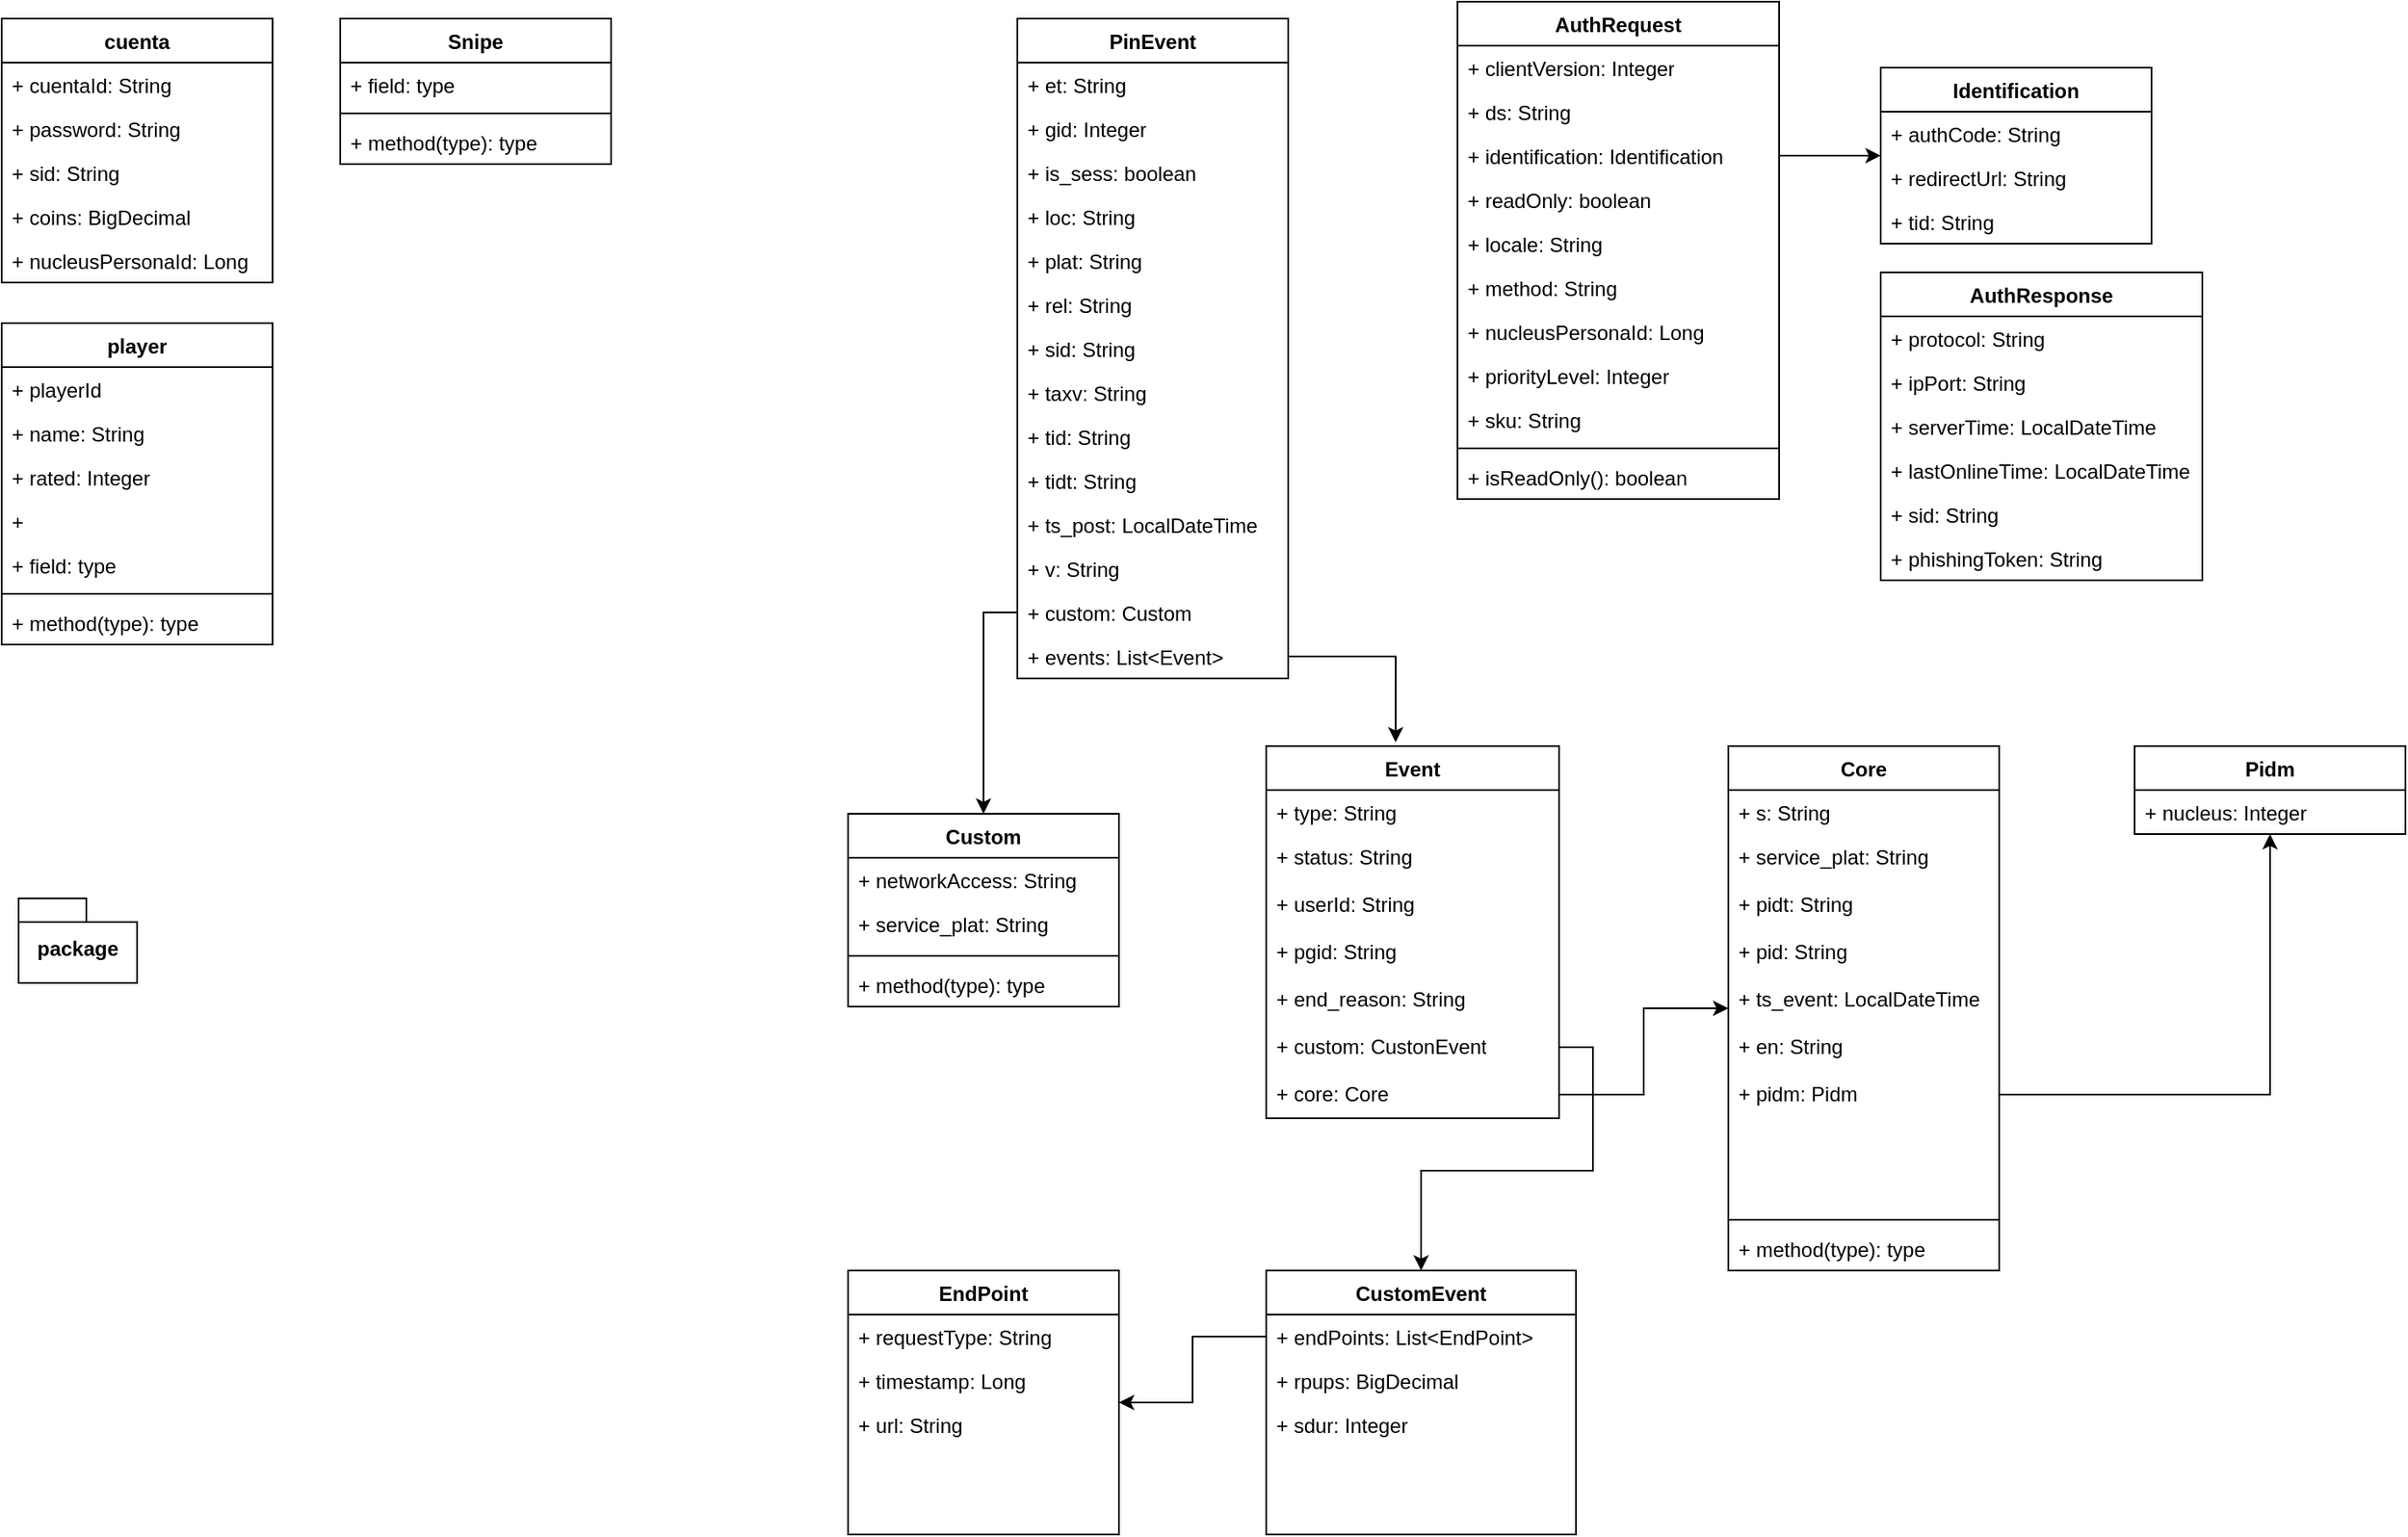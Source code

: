 <mxfile version="21.6.8" type="github" pages="2">
  <diagram id="C5RBs43oDa-KdzZeNtuy" name="Page-1">
    <mxGraphModel dx="2074" dy="1150" grid="1" gridSize="10" guides="1" tooltips="1" connect="1" arrows="1" fold="1" page="1" pageScale="1" pageWidth="827" pageHeight="1169" math="0" shadow="0">
      <root>
        <mxCell id="WIyWlLk6GJQsqaUBKTNV-0" />
        <mxCell id="WIyWlLk6GJQsqaUBKTNV-1" parent="WIyWlLk6GJQsqaUBKTNV-0" />
        <mxCell id="W-HpdkZVzeb55y65mrJl-0" value="cuenta" style="swimlane;fontStyle=1;align=center;verticalAlign=top;childLayout=stackLayout;horizontal=1;startSize=26;horizontalStack=0;resizeParent=1;resizeParentMax=0;resizeLast=0;collapsible=1;marginBottom=0;whiteSpace=wrap;html=1;" parent="WIyWlLk6GJQsqaUBKTNV-1" vertex="1">
          <mxGeometry x="80" y="40" width="160" height="156" as="geometry" />
        </mxCell>
        <mxCell id="W-HpdkZVzeb55y65mrJl-1" value="+ cuentaId: String" style="text;strokeColor=none;fillColor=none;align=left;verticalAlign=top;spacingLeft=4;spacingRight=4;overflow=hidden;rotatable=0;points=[[0,0.5],[1,0.5]];portConstraint=eastwest;whiteSpace=wrap;html=1;" parent="W-HpdkZVzeb55y65mrJl-0" vertex="1">
          <mxGeometry y="26" width="160" height="26" as="geometry" />
        </mxCell>
        <mxCell id="W-HpdkZVzeb55y65mrJl-9" value="+ password: String" style="text;strokeColor=none;fillColor=none;align=left;verticalAlign=top;spacingLeft=4;spacingRight=4;overflow=hidden;rotatable=0;points=[[0,0.5],[1,0.5]];portConstraint=eastwest;whiteSpace=wrap;html=1;" parent="W-HpdkZVzeb55y65mrJl-0" vertex="1">
          <mxGeometry y="52" width="160" height="26" as="geometry" />
        </mxCell>
        <mxCell id="W-HpdkZVzeb55y65mrJl-8" value="+ sid: String" style="text;strokeColor=none;fillColor=none;align=left;verticalAlign=top;spacingLeft=4;spacingRight=4;overflow=hidden;rotatable=0;points=[[0,0.5],[1,0.5]];portConstraint=eastwest;whiteSpace=wrap;html=1;" parent="W-HpdkZVzeb55y65mrJl-0" vertex="1">
          <mxGeometry y="78" width="160" height="26" as="geometry" />
        </mxCell>
        <mxCell id="W-HpdkZVzeb55y65mrJl-7" value="+ coins: BigDecimal" style="text;strokeColor=none;fillColor=none;align=left;verticalAlign=top;spacingLeft=4;spacingRight=4;overflow=hidden;rotatable=0;points=[[0,0.5],[1,0.5]];portConstraint=eastwest;whiteSpace=wrap;html=1;" parent="W-HpdkZVzeb55y65mrJl-0" vertex="1">
          <mxGeometry y="104" width="160" height="26" as="geometry" />
        </mxCell>
        <mxCell id="W-HpdkZVzeb55y65mrJl-42" value="+&amp;nbsp;nucleusPersonaId: Long" style="text;strokeColor=none;fillColor=none;align=left;verticalAlign=top;spacingLeft=4;spacingRight=4;overflow=hidden;rotatable=0;points=[[0,0.5],[1,0.5]];portConstraint=eastwest;whiteSpace=wrap;html=1;" parent="W-HpdkZVzeb55y65mrJl-0" vertex="1">
          <mxGeometry y="130" width="160" height="26" as="geometry" />
        </mxCell>
        <mxCell id="W-HpdkZVzeb55y65mrJl-10" value="Snipe" style="swimlane;fontStyle=1;align=center;verticalAlign=top;childLayout=stackLayout;horizontal=1;startSize=26;horizontalStack=0;resizeParent=1;resizeParentMax=0;resizeLast=0;collapsible=1;marginBottom=0;whiteSpace=wrap;html=1;" parent="WIyWlLk6GJQsqaUBKTNV-1" vertex="1">
          <mxGeometry x="280" y="40" width="160" height="86" as="geometry" />
        </mxCell>
        <mxCell id="W-HpdkZVzeb55y65mrJl-11" value="+ field: type" style="text;strokeColor=none;fillColor=none;align=left;verticalAlign=top;spacingLeft=4;spacingRight=4;overflow=hidden;rotatable=0;points=[[0,0.5],[1,0.5]];portConstraint=eastwest;whiteSpace=wrap;html=1;" parent="W-HpdkZVzeb55y65mrJl-10" vertex="1">
          <mxGeometry y="26" width="160" height="26" as="geometry" />
        </mxCell>
        <mxCell id="W-HpdkZVzeb55y65mrJl-12" value="" style="line;strokeWidth=1;fillColor=none;align=left;verticalAlign=middle;spacingTop=-1;spacingLeft=3;spacingRight=3;rotatable=0;labelPosition=right;points=[];portConstraint=eastwest;strokeColor=inherit;" parent="W-HpdkZVzeb55y65mrJl-10" vertex="1">
          <mxGeometry y="52" width="160" height="8" as="geometry" />
        </mxCell>
        <mxCell id="W-HpdkZVzeb55y65mrJl-13" value="+ method(type): type" style="text;strokeColor=none;fillColor=none;align=left;verticalAlign=top;spacingLeft=4;spacingRight=4;overflow=hidden;rotatable=0;points=[[0,0.5],[1,0.5]];portConstraint=eastwest;whiteSpace=wrap;html=1;" parent="W-HpdkZVzeb55y65mrJl-10" vertex="1">
          <mxGeometry y="60" width="160" height="26" as="geometry" />
        </mxCell>
        <mxCell id="W-HpdkZVzeb55y65mrJl-14" value="player" style="swimlane;fontStyle=1;align=center;verticalAlign=top;childLayout=stackLayout;horizontal=1;startSize=26;horizontalStack=0;resizeParent=1;resizeParentMax=0;resizeLast=0;collapsible=1;marginBottom=0;whiteSpace=wrap;html=1;" parent="WIyWlLk6GJQsqaUBKTNV-1" vertex="1">
          <mxGeometry x="80" y="220" width="160" height="190" as="geometry" />
        </mxCell>
        <mxCell id="W-HpdkZVzeb55y65mrJl-21" value="+ playerId&lt;span style=&quot;white-space: pre;&quot;&gt;&#x9;&lt;/span&gt;&lt;span style=&quot;white-space: pre;&quot;&gt;&#x9;&lt;/span&gt;&lt;span style=&quot;white-space: pre;&quot;&gt;&#x9;&lt;/span&gt;" style="text;strokeColor=none;fillColor=none;align=left;verticalAlign=top;spacingLeft=4;spacingRight=4;overflow=hidden;rotatable=0;points=[[0,0.5],[1,0.5]];portConstraint=eastwest;whiteSpace=wrap;html=1;" parent="W-HpdkZVzeb55y65mrJl-14" vertex="1">
          <mxGeometry y="26" width="160" height="26" as="geometry" />
        </mxCell>
        <mxCell id="W-HpdkZVzeb55y65mrJl-20" value="+ name: String" style="text;strokeColor=none;fillColor=none;align=left;verticalAlign=top;spacingLeft=4;spacingRight=4;overflow=hidden;rotatable=0;points=[[0,0.5],[1,0.5]];portConstraint=eastwest;whiteSpace=wrap;html=1;" parent="W-HpdkZVzeb55y65mrJl-14" vertex="1">
          <mxGeometry y="52" width="160" height="26" as="geometry" />
        </mxCell>
        <mxCell id="W-HpdkZVzeb55y65mrJl-19" value="+ rated: Integer" style="text;strokeColor=none;fillColor=none;align=left;verticalAlign=top;spacingLeft=4;spacingRight=4;overflow=hidden;rotatable=0;points=[[0,0.5],[1,0.5]];portConstraint=eastwest;whiteSpace=wrap;html=1;" parent="W-HpdkZVzeb55y65mrJl-14" vertex="1">
          <mxGeometry y="78" width="160" height="26" as="geometry" />
        </mxCell>
        <mxCell id="W-HpdkZVzeb55y65mrJl-18" value="+&amp;nbsp;" style="text;strokeColor=none;fillColor=none;align=left;verticalAlign=top;spacingLeft=4;spacingRight=4;overflow=hidden;rotatable=0;points=[[0,0.5],[1,0.5]];portConstraint=eastwest;whiteSpace=wrap;html=1;" parent="W-HpdkZVzeb55y65mrJl-14" vertex="1">
          <mxGeometry y="104" width="160" height="26" as="geometry" />
        </mxCell>
        <mxCell id="W-HpdkZVzeb55y65mrJl-15" value="+ field: type" style="text;strokeColor=none;fillColor=none;align=left;verticalAlign=top;spacingLeft=4;spacingRight=4;overflow=hidden;rotatable=0;points=[[0,0.5],[1,0.5]];portConstraint=eastwest;whiteSpace=wrap;html=1;" parent="W-HpdkZVzeb55y65mrJl-14" vertex="1">
          <mxGeometry y="130" width="160" height="26" as="geometry" />
        </mxCell>
        <mxCell id="W-HpdkZVzeb55y65mrJl-16" value="" style="line;strokeWidth=1;fillColor=none;align=left;verticalAlign=middle;spacingTop=-1;spacingLeft=3;spacingRight=3;rotatable=0;labelPosition=right;points=[];portConstraint=eastwest;strokeColor=inherit;" parent="W-HpdkZVzeb55y65mrJl-14" vertex="1">
          <mxGeometry y="156" width="160" height="8" as="geometry" />
        </mxCell>
        <mxCell id="W-HpdkZVzeb55y65mrJl-17" value="+ method(type): type" style="text;strokeColor=none;fillColor=none;align=left;verticalAlign=top;spacingLeft=4;spacingRight=4;overflow=hidden;rotatable=0;points=[[0,0.5],[1,0.5]];portConstraint=eastwest;whiteSpace=wrap;html=1;" parent="W-HpdkZVzeb55y65mrJl-14" vertex="1">
          <mxGeometry y="164" width="160" height="26" as="geometry" />
        </mxCell>
        <mxCell id="W-HpdkZVzeb55y65mrJl-22" value="AuthRequest" style="swimlane;fontStyle=1;align=center;verticalAlign=top;childLayout=stackLayout;horizontal=1;startSize=26;horizontalStack=0;resizeParent=1;resizeParentMax=0;resizeLast=0;collapsible=1;marginBottom=0;whiteSpace=wrap;html=1;" parent="WIyWlLk6GJQsqaUBKTNV-1" vertex="1">
          <mxGeometry x="940" y="30" width="190" height="294" as="geometry" />
        </mxCell>
        <mxCell id="W-HpdkZVzeb55y65mrJl-23" value="+ clientVersion: Integer" style="text;strokeColor=none;fillColor=none;align=left;verticalAlign=top;spacingLeft=4;spacingRight=4;overflow=hidden;rotatable=0;points=[[0,0.5],[1,0.5]];portConstraint=eastwest;whiteSpace=wrap;html=1;" parent="W-HpdkZVzeb55y65mrJl-22" vertex="1">
          <mxGeometry y="26" width="190" height="26" as="geometry" />
        </mxCell>
        <mxCell id="W-HpdkZVzeb55y65mrJl-24" value="+ ds: String" style="text;strokeColor=none;fillColor=none;align=left;verticalAlign=top;spacingLeft=4;spacingRight=4;overflow=hidden;rotatable=0;points=[[0,0.5],[1,0.5]];portConstraint=eastwest;whiteSpace=wrap;html=1;" parent="W-HpdkZVzeb55y65mrJl-22" vertex="1">
          <mxGeometry y="52" width="190" height="26" as="geometry" />
        </mxCell>
        <mxCell id="W-HpdkZVzeb55y65mrJl-25" value="+&amp;nbsp;identification: Identification" style="text;strokeColor=none;fillColor=none;align=left;verticalAlign=top;spacingLeft=4;spacingRight=4;overflow=hidden;rotatable=0;points=[[0,0.5],[1,0.5]];portConstraint=eastwest;whiteSpace=wrap;html=1;" parent="W-HpdkZVzeb55y65mrJl-22" vertex="1">
          <mxGeometry y="78" width="190" height="26" as="geometry" />
        </mxCell>
        <mxCell id="W-HpdkZVzeb55y65mrJl-26" value="+ readOnly: boolean" style="text;strokeColor=none;fillColor=none;align=left;verticalAlign=top;spacingLeft=4;spacingRight=4;overflow=hidden;rotatable=0;points=[[0,0.5],[1,0.5]];portConstraint=eastwest;whiteSpace=wrap;html=1;" parent="W-HpdkZVzeb55y65mrJl-22" vertex="1">
          <mxGeometry y="104" width="190" height="26" as="geometry" />
        </mxCell>
        <mxCell id="W-HpdkZVzeb55y65mrJl-38" value="+ locale: String" style="text;strokeColor=none;fillColor=none;align=left;verticalAlign=top;spacingLeft=4;spacingRight=4;overflow=hidden;rotatable=0;points=[[0,0.5],[1,0.5]];portConstraint=eastwest;whiteSpace=wrap;html=1;" parent="W-HpdkZVzeb55y65mrJl-22" vertex="1">
          <mxGeometry y="130" width="190" height="26" as="geometry" />
        </mxCell>
        <mxCell id="W-HpdkZVzeb55y65mrJl-39" value="+ method: String" style="text;strokeColor=none;fillColor=none;align=left;verticalAlign=top;spacingLeft=4;spacingRight=4;overflow=hidden;rotatable=0;points=[[0,0.5],[1,0.5]];portConstraint=eastwest;whiteSpace=wrap;html=1;" parent="W-HpdkZVzeb55y65mrJl-22" vertex="1">
          <mxGeometry y="156" width="190" height="26" as="geometry" />
        </mxCell>
        <mxCell id="W-HpdkZVzeb55y65mrJl-40" value="+&amp;nbsp;nucleusPersonaId: Long&lt;br&gt;&amp;nbsp;" style="text;strokeColor=none;fillColor=none;align=left;verticalAlign=top;spacingLeft=4;spacingRight=4;overflow=hidden;rotatable=0;points=[[0,0.5],[1,0.5]];portConstraint=eastwest;whiteSpace=wrap;html=1;" parent="W-HpdkZVzeb55y65mrJl-22" vertex="1">
          <mxGeometry y="182" width="190" height="26" as="geometry" />
        </mxCell>
        <mxCell id="W-HpdkZVzeb55y65mrJl-43" value="+ priorityLevel: Integer" style="text;strokeColor=none;fillColor=none;align=left;verticalAlign=top;spacingLeft=4;spacingRight=4;overflow=hidden;rotatable=0;points=[[0,0.5],[1,0.5]];portConstraint=eastwest;whiteSpace=wrap;html=1;" parent="W-HpdkZVzeb55y65mrJl-22" vertex="1">
          <mxGeometry y="208" width="190" height="26" as="geometry" />
        </mxCell>
        <mxCell id="W-HpdkZVzeb55y65mrJl-41" value="+ sku: String" style="text;strokeColor=none;fillColor=none;align=left;verticalAlign=top;spacingLeft=4;spacingRight=4;overflow=hidden;rotatable=0;points=[[0,0.5],[1,0.5]];portConstraint=eastwest;whiteSpace=wrap;html=1;" parent="W-HpdkZVzeb55y65mrJl-22" vertex="1">
          <mxGeometry y="234" width="190" height="26" as="geometry" />
        </mxCell>
        <mxCell id="W-HpdkZVzeb55y65mrJl-28" value="" style="line;strokeWidth=1;fillColor=none;align=left;verticalAlign=middle;spacingTop=-1;spacingLeft=3;spacingRight=3;rotatable=0;labelPosition=right;points=[];portConstraint=eastwest;strokeColor=inherit;" parent="W-HpdkZVzeb55y65mrJl-22" vertex="1">
          <mxGeometry y="260" width="190" height="8" as="geometry" />
        </mxCell>
        <mxCell id="W-HpdkZVzeb55y65mrJl-29" value="+ isReadOnly(): boolean" style="text;strokeColor=none;fillColor=none;align=left;verticalAlign=top;spacingLeft=4;spacingRight=4;overflow=hidden;rotatable=0;points=[[0,0.5],[1,0.5]];portConstraint=eastwest;whiteSpace=wrap;html=1;" parent="W-HpdkZVzeb55y65mrJl-22" vertex="1">
          <mxGeometry y="268" width="190" height="26" as="geometry" />
        </mxCell>
        <mxCell id="W-HpdkZVzeb55y65mrJl-30" value="Identification" style="swimlane;fontStyle=1;align=center;verticalAlign=top;childLayout=stackLayout;horizontal=1;startSize=26;horizontalStack=0;resizeParent=1;resizeParentMax=0;resizeLast=0;collapsible=1;marginBottom=0;whiteSpace=wrap;html=1;" parent="WIyWlLk6GJQsqaUBKTNV-1" vertex="1">
          <mxGeometry x="1190" y="69" width="160" height="104" as="geometry" />
        </mxCell>
        <mxCell id="W-HpdkZVzeb55y65mrJl-31" value="+ authCode: String" style="text;strokeColor=none;fillColor=none;align=left;verticalAlign=top;spacingLeft=4;spacingRight=4;overflow=hidden;rotatable=0;points=[[0,0.5],[1,0.5]];portConstraint=eastwest;whiteSpace=wrap;html=1;" parent="W-HpdkZVzeb55y65mrJl-30" vertex="1">
          <mxGeometry y="26" width="160" height="26" as="geometry" />
        </mxCell>
        <mxCell id="W-HpdkZVzeb55y65mrJl-32" value="+&amp;nbsp;redirectUrl: String" style="text;strokeColor=none;fillColor=none;align=left;verticalAlign=top;spacingLeft=4;spacingRight=4;overflow=hidden;rotatable=0;points=[[0,0.5],[1,0.5]];portConstraint=eastwest;whiteSpace=wrap;html=1;" parent="W-HpdkZVzeb55y65mrJl-30" vertex="1">
          <mxGeometry y="52" width="160" height="26" as="geometry" />
        </mxCell>
        <mxCell id="W-HpdkZVzeb55y65mrJl-33" value="+&amp;nbsp;tid: String" style="text;strokeColor=none;fillColor=none;align=left;verticalAlign=top;spacingLeft=4;spacingRight=4;overflow=hidden;rotatable=0;points=[[0,0.5],[1,0.5]];portConstraint=eastwest;whiteSpace=wrap;html=1;" parent="W-HpdkZVzeb55y65mrJl-30" vertex="1">
          <mxGeometry y="78" width="160" height="26" as="geometry" />
        </mxCell>
        <mxCell id="W-HpdkZVzeb55y65mrJl-44" style="edgeStyle=orthogonalEdgeStyle;rounded=0;orthogonalLoop=1;jettySize=auto;html=1;" parent="WIyWlLk6GJQsqaUBKTNV-1" source="W-HpdkZVzeb55y65mrJl-25" target="W-HpdkZVzeb55y65mrJl-30" edge="1">
          <mxGeometry relative="1" as="geometry" />
        </mxCell>
        <mxCell id="W-HpdkZVzeb55y65mrJl-46" value="package" style="shape=folder;fontStyle=1;spacingTop=10;tabWidth=40;tabHeight=14;tabPosition=left;html=1;whiteSpace=wrap;" parent="WIyWlLk6GJQsqaUBKTNV-1" vertex="1">
          <mxGeometry x="90" y="560" width="70" height="50" as="geometry" />
        </mxCell>
        <mxCell id="W-HpdkZVzeb55y65mrJl-47" value="AuthResponse" style="swimlane;fontStyle=1;align=center;verticalAlign=top;childLayout=stackLayout;horizontal=1;startSize=26;horizontalStack=0;resizeParent=1;resizeParentMax=0;resizeLast=0;collapsible=1;marginBottom=0;whiteSpace=wrap;html=1;" parent="WIyWlLk6GJQsqaUBKTNV-1" vertex="1">
          <mxGeometry x="1190" y="190" width="190" height="182" as="geometry" />
        </mxCell>
        <mxCell id="W-HpdkZVzeb55y65mrJl-51" value="+ protocol: String" style="text;strokeColor=none;fillColor=none;align=left;verticalAlign=top;spacingLeft=4;spacingRight=4;overflow=hidden;rotatable=0;points=[[0,0.5],[1,0.5]];portConstraint=eastwest;whiteSpace=wrap;html=1;" parent="W-HpdkZVzeb55y65mrJl-47" vertex="1">
          <mxGeometry y="26" width="190" height="26" as="geometry" />
        </mxCell>
        <mxCell id="W-HpdkZVzeb55y65mrJl-52" value="+ ipPort: String" style="text;strokeColor=none;fillColor=none;align=left;verticalAlign=top;spacingLeft=4;spacingRight=4;overflow=hidden;rotatable=0;points=[[0,0.5],[1,0.5]];portConstraint=eastwest;whiteSpace=wrap;html=1;" parent="W-HpdkZVzeb55y65mrJl-47" vertex="1">
          <mxGeometry y="52" width="190" height="26" as="geometry" />
        </mxCell>
        <mxCell id="W-HpdkZVzeb55y65mrJl-53" value="+ serverTime: LocalDateTime" style="text;strokeColor=none;fillColor=none;align=left;verticalAlign=top;spacingLeft=4;spacingRight=4;overflow=hidden;rotatable=0;points=[[0,0.5],[1,0.5]];portConstraint=eastwest;whiteSpace=wrap;html=1;" parent="W-HpdkZVzeb55y65mrJl-47" vertex="1">
          <mxGeometry y="78" width="190" height="26" as="geometry" />
        </mxCell>
        <mxCell id="W-HpdkZVzeb55y65mrJl-54" value="+ lastOnlineTime: LocalDateTime" style="text;strokeColor=none;fillColor=none;align=left;verticalAlign=top;spacingLeft=4;spacingRight=4;overflow=hidden;rotatable=0;points=[[0,0.5],[1,0.5]];portConstraint=eastwest;whiteSpace=wrap;html=1;" parent="W-HpdkZVzeb55y65mrJl-47" vertex="1">
          <mxGeometry y="104" width="190" height="26" as="geometry" />
        </mxCell>
        <mxCell id="W-HpdkZVzeb55y65mrJl-55" value="+ sid: String" style="text;strokeColor=none;fillColor=none;align=left;verticalAlign=top;spacingLeft=4;spacingRight=4;overflow=hidden;rotatable=0;points=[[0,0.5],[1,0.5]];portConstraint=eastwest;whiteSpace=wrap;html=1;" parent="W-HpdkZVzeb55y65mrJl-47" vertex="1">
          <mxGeometry y="130" width="190" height="26" as="geometry" />
        </mxCell>
        <mxCell id="W-HpdkZVzeb55y65mrJl-48" value="+ phishingToken: String" style="text;strokeColor=none;fillColor=none;align=left;verticalAlign=top;spacingLeft=4;spacingRight=4;overflow=hidden;rotatable=0;points=[[0,0.5],[1,0.5]];portConstraint=eastwest;whiteSpace=wrap;html=1;" parent="W-HpdkZVzeb55y65mrJl-47" vertex="1">
          <mxGeometry y="156" width="190" height="26" as="geometry" />
        </mxCell>
        <mxCell id="W-HpdkZVzeb55y65mrJl-56" value="PinEvent" style="swimlane;fontStyle=1;align=center;verticalAlign=top;childLayout=stackLayout;horizontal=1;startSize=26;horizontalStack=0;resizeParent=1;resizeParentMax=0;resizeLast=0;collapsible=1;marginBottom=0;whiteSpace=wrap;html=1;" parent="WIyWlLk6GJQsqaUBKTNV-1" vertex="1">
          <mxGeometry x="680" y="40" width="160" height="390" as="geometry" />
        </mxCell>
        <mxCell id="W-HpdkZVzeb55y65mrJl-60" value="+ et: String" style="text;strokeColor=none;fillColor=none;align=left;verticalAlign=top;spacingLeft=4;spacingRight=4;overflow=hidden;rotatable=0;points=[[0,0.5],[1,0.5]];portConstraint=eastwest;whiteSpace=wrap;html=1;" parent="W-HpdkZVzeb55y65mrJl-56" vertex="1">
          <mxGeometry y="26" width="160" height="26" as="geometry" />
        </mxCell>
        <mxCell id="W-HpdkZVzeb55y65mrJl-61" value="+ gid: Integer" style="text;strokeColor=none;fillColor=none;align=left;verticalAlign=top;spacingLeft=4;spacingRight=4;overflow=hidden;rotatable=0;points=[[0,0.5],[1,0.5]];portConstraint=eastwest;whiteSpace=wrap;html=1;" parent="W-HpdkZVzeb55y65mrJl-56" vertex="1">
          <mxGeometry y="52" width="160" height="26" as="geometry" />
        </mxCell>
        <mxCell id="W-HpdkZVzeb55y65mrJl-62" value="+ is_sess: boolean" style="text;strokeColor=none;fillColor=none;align=left;verticalAlign=top;spacingLeft=4;spacingRight=4;overflow=hidden;rotatable=0;points=[[0,0.5],[1,0.5]];portConstraint=eastwest;whiteSpace=wrap;html=1;" parent="W-HpdkZVzeb55y65mrJl-56" vertex="1">
          <mxGeometry y="78" width="160" height="26" as="geometry" />
        </mxCell>
        <mxCell id="W-HpdkZVzeb55y65mrJl-63" value="+ loc: String" style="text;strokeColor=none;fillColor=none;align=left;verticalAlign=top;spacingLeft=4;spacingRight=4;overflow=hidden;rotatable=0;points=[[0,0.5],[1,0.5]];portConstraint=eastwest;whiteSpace=wrap;html=1;" parent="W-HpdkZVzeb55y65mrJl-56" vertex="1">
          <mxGeometry y="104" width="160" height="26" as="geometry" />
        </mxCell>
        <mxCell id="W-HpdkZVzeb55y65mrJl-64" value="+ plat: String" style="text;strokeColor=none;fillColor=none;align=left;verticalAlign=top;spacingLeft=4;spacingRight=4;overflow=hidden;rotatable=0;points=[[0,0.5],[1,0.5]];portConstraint=eastwest;whiteSpace=wrap;html=1;" parent="W-HpdkZVzeb55y65mrJl-56" vertex="1">
          <mxGeometry y="130" width="160" height="26" as="geometry" />
        </mxCell>
        <mxCell id="W-HpdkZVzeb55y65mrJl-65" value="+ rel: String" style="text;strokeColor=none;fillColor=none;align=left;verticalAlign=top;spacingLeft=4;spacingRight=4;overflow=hidden;rotatable=0;points=[[0,0.5],[1,0.5]];portConstraint=eastwest;whiteSpace=wrap;html=1;" parent="W-HpdkZVzeb55y65mrJl-56" vertex="1">
          <mxGeometry y="156" width="160" height="26" as="geometry" />
        </mxCell>
        <mxCell id="W-HpdkZVzeb55y65mrJl-66" value="+ sid: String" style="text;strokeColor=none;fillColor=none;align=left;verticalAlign=top;spacingLeft=4;spacingRight=4;overflow=hidden;rotatable=0;points=[[0,0.5],[1,0.5]];portConstraint=eastwest;whiteSpace=wrap;html=1;" parent="W-HpdkZVzeb55y65mrJl-56" vertex="1">
          <mxGeometry y="182" width="160" height="26" as="geometry" />
        </mxCell>
        <mxCell id="W-HpdkZVzeb55y65mrJl-57" value="+ taxv: String" style="text;strokeColor=none;fillColor=none;align=left;verticalAlign=top;spacingLeft=4;spacingRight=4;overflow=hidden;rotatable=0;points=[[0,0.5],[1,0.5]];portConstraint=eastwest;whiteSpace=wrap;html=1;" parent="W-HpdkZVzeb55y65mrJl-56" vertex="1">
          <mxGeometry y="208" width="160" height="26" as="geometry" />
        </mxCell>
        <mxCell id="W-HpdkZVzeb55y65mrJl-78" value="+ tid: String" style="text;strokeColor=none;fillColor=none;align=left;verticalAlign=top;spacingLeft=4;spacingRight=4;overflow=hidden;rotatable=0;points=[[0,0.5],[1,0.5]];portConstraint=eastwest;whiteSpace=wrap;html=1;" parent="W-HpdkZVzeb55y65mrJl-56" vertex="1">
          <mxGeometry y="234" width="160" height="26" as="geometry" />
        </mxCell>
        <mxCell id="W-HpdkZVzeb55y65mrJl-77" value="+ tidt: String" style="text;strokeColor=none;fillColor=none;align=left;verticalAlign=top;spacingLeft=4;spacingRight=4;overflow=hidden;rotatable=0;points=[[0,0.5],[1,0.5]];portConstraint=eastwest;whiteSpace=wrap;html=1;" parent="W-HpdkZVzeb55y65mrJl-56" vertex="1">
          <mxGeometry y="260" width="160" height="26" as="geometry" />
        </mxCell>
        <mxCell id="W-HpdkZVzeb55y65mrJl-81" value="+ ts_post: LocalDateTime" style="text;strokeColor=none;fillColor=none;align=left;verticalAlign=top;spacingLeft=4;spacingRight=4;overflow=hidden;rotatable=0;points=[[0,0.5],[1,0.5]];portConstraint=eastwest;whiteSpace=wrap;html=1;" parent="W-HpdkZVzeb55y65mrJl-56" vertex="1">
          <mxGeometry y="286" width="160" height="26" as="geometry" />
        </mxCell>
        <mxCell id="W-HpdkZVzeb55y65mrJl-80" value="+ v: String" style="text;strokeColor=none;fillColor=none;align=left;verticalAlign=top;spacingLeft=4;spacingRight=4;overflow=hidden;rotatable=0;points=[[0,0.5],[1,0.5]];portConstraint=eastwest;whiteSpace=wrap;html=1;" parent="W-HpdkZVzeb55y65mrJl-56" vertex="1">
          <mxGeometry y="312" width="160" height="26" as="geometry" />
        </mxCell>
        <mxCell id="W-HpdkZVzeb55y65mrJl-79" value="+ custom: Custom" style="text;strokeColor=none;fillColor=none;align=left;verticalAlign=top;spacingLeft=4;spacingRight=4;overflow=hidden;rotatable=0;points=[[0,0.5],[1,0.5]];portConstraint=eastwest;whiteSpace=wrap;html=1;" parent="W-HpdkZVzeb55y65mrJl-56" vertex="1">
          <mxGeometry y="338" width="160" height="26" as="geometry" />
        </mxCell>
        <mxCell id="W-HpdkZVzeb55y65mrJl-76" value="+ events: List&amp;lt;Event&amp;gt;" style="text;strokeColor=none;fillColor=none;align=left;verticalAlign=top;spacingLeft=4;spacingRight=4;overflow=hidden;rotatable=0;points=[[0,0.5],[1,0.5]];portConstraint=eastwest;whiteSpace=wrap;html=1;" parent="W-HpdkZVzeb55y65mrJl-56" vertex="1">
          <mxGeometry y="364" width="160" height="26" as="geometry" />
        </mxCell>
        <mxCell id="W-HpdkZVzeb55y65mrJl-67" value="Custom" style="swimlane;fontStyle=1;align=center;verticalAlign=top;childLayout=stackLayout;horizontal=1;startSize=26;horizontalStack=0;resizeParent=1;resizeParentMax=0;resizeLast=0;collapsible=1;marginBottom=0;whiteSpace=wrap;html=1;" parent="WIyWlLk6GJQsqaUBKTNV-1" vertex="1">
          <mxGeometry x="580" y="510" width="160" height="114" as="geometry" />
        </mxCell>
        <mxCell id="W-HpdkZVzeb55y65mrJl-71" value="+ networkAccess: String" style="text;strokeColor=none;fillColor=none;align=left;verticalAlign=top;spacingLeft=4;spacingRight=4;overflow=hidden;rotatable=0;points=[[0,0.5],[1,0.5]];portConstraint=eastwest;whiteSpace=wrap;html=1;" parent="W-HpdkZVzeb55y65mrJl-67" vertex="1">
          <mxGeometry y="26" width="160" height="26" as="geometry" />
        </mxCell>
        <mxCell id="W-HpdkZVzeb55y65mrJl-68" value="+ service_plat: String" style="text;strokeColor=none;fillColor=none;align=left;verticalAlign=top;spacingLeft=4;spacingRight=4;overflow=hidden;rotatable=0;points=[[0,0.5],[1,0.5]];portConstraint=eastwest;whiteSpace=wrap;html=1;" parent="W-HpdkZVzeb55y65mrJl-67" vertex="1">
          <mxGeometry y="52" width="160" height="28" as="geometry" />
        </mxCell>
        <mxCell id="W-HpdkZVzeb55y65mrJl-69" value="" style="line;strokeWidth=1;fillColor=none;align=left;verticalAlign=middle;spacingTop=-1;spacingLeft=3;spacingRight=3;rotatable=0;labelPosition=right;points=[];portConstraint=eastwest;strokeColor=inherit;" parent="W-HpdkZVzeb55y65mrJl-67" vertex="1">
          <mxGeometry y="80" width="160" height="8" as="geometry" />
        </mxCell>
        <mxCell id="W-HpdkZVzeb55y65mrJl-70" value="+ method(type): type" style="text;strokeColor=none;fillColor=none;align=left;verticalAlign=top;spacingLeft=4;spacingRight=4;overflow=hidden;rotatable=0;points=[[0,0.5],[1,0.5]];portConstraint=eastwest;whiteSpace=wrap;html=1;" parent="W-HpdkZVzeb55y65mrJl-67" vertex="1">
          <mxGeometry y="88" width="160" height="26" as="geometry" />
        </mxCell>
        <mxCell id="W-HpdkZVzeb55y65mrJl-82" style="edgeStyle=orthogonalEdgeStyle;rounded=0;orthogonalLoop=1;jettySize=auto;html=1;" parent="WIyWlLk6GJQsqaUBKTNV-1" source="W-HpdkZVzeb55y65mrJl-79" target="W-HpdkZVzeb55y65mrJl-67" edge="1">
          <mxGeometry relative="1" as="geometry" />
        </mxCell>
        <mxCell id="W-HpdkZVzeb55y65mrJl-83" value="Event" style="swimlane;fontStyle=1;align=center;verticalAlign=top;childLayout=stackLayout;horizontal=1;startSize=26;horizontalStack=0;resizeParent=1;resizeParentMax=0;resizeLast=0;collapsible=1;marginBottom=0;whiteSpace=wrap;html=1;" parent="WIyWlLk6GJQsqaUBKTNV-1" vertex="1">
          <mxGeometry x="827" y="470" width="173" height="220" as="geometry" />
        </mxCell>
        <mxCell id="W-HpdkZVzeb55y65mrJl-84" value="+ type: String" style="text;strokeColor=none;fillColor=none;align=left;verticalAlign=top;spacingLeft=4;spacingRight=4;overflow=hidden;rotatable=0;points=[[0,0.5],[1,0.5]];portConstraint=eastwest;whiteSpace=wrap;html=1;" parent="W-HpdkZVzeb55y65mrJl-83" vertex="1">
          <mxGeometry y="26" width="173" height="26" as="geometry" />
        </mxCell>
        <mxCell id="W-HpdkZVzeb55y65mrJl-85" value="+ status: String" style="text;strokeColor=none;fillColor=none;align=left;verticalAlign=top;spacingLeft=4;spacingRight=4;overflow=hidden;rotatable=0;points=[[0,0.5],[1,0.5]];portConstraint=eastwest;whiteSpace=wrap;html=1;" parent="W-HpdkZVzeb55y65mrJl-83" vertex="1">
          <mxGeometry y="52" width="173" height="28" as="geometry" />
        </mxCell>
        <mxCell id="W-HpdkZVzeb55y65mrJl-108" value="+ userId: String" style="text;strokeColor=none;fillColor=none;align=left;verticalAlign=top;spacingLeft=4;spacingRight=4;overflow=hidden;rotatable=0;points=[[0,0.5],[1,0.5]];portConstraint=eastwest;whiteSpace=wrap;html=1;" parent="W-HpdkZVzeb55y65mrJl-83" vertex="1">
          <mxGeometry y="80" width="173" height="28" as="geometry" />
        </mxCell>
        <mxCell id="W-HpdkZVzeb55y65mrJl-114" value="+ pgid: String" style="text;strokeColor=none;fillColor=none;align=left;verticalAlign=top;spacingLeft=4;spacingRight=4;overflow=hidden;rotatable=0;points=[[0,0.5],[1,0.5]];portConstraint=eastwest;whiteSpace=wrap;html=1;" parent="W-HpdkZVzeb55y65mrJl-83" vertex="1">
          <mxGeometry y="108" width="173" height="28" as="geometry" />
        </mxCell>
        <mxCell id="W-HpdkZVzeb55y65mrJl-115" value="+ end_reason: String" style="text;strokeColor=none;fillColor=none;align=left;verticalAlign=top;spacingLeft=4;spacingRight=4;overflow=hidden;rotatable=0;points=[[0,0.5],[1,0.5]];portConstraint=eastwest;whiteSpace=wrap;html=1;" parent="W-HpdkZVzeb55y65mrJl-83" vertex="1">
          <mxGeometry y="136" width="173" height="28" as="geometry" />
        </mxCell>
        <mxCell id="W-HpdkZVzeb55y65mrJl-121" value="+ custom: CustonEvent" style="text;strokeColor=none;fillColor=none;align=left;verticalAlign=top;spacingLeft=4;spacingRight=4;overflow=hidden;rotatable=0;points=[[0,0.5],[1,0.5]];portConstraint=eastwest;whiteSpace=wrap;html=1;" parent="W-HpdkZVzeb55y65mrJl-83" vertex="1">
          <mxGeometry y="164" width="173" height="28" as="geometry" />
        </mxCell>
        <mxCell id="W-HpdkZVzeb55y65mrJl-107" value="+ core: Core" style="text;strokeColor=none;fillColor=none;align=left;verticalAlign=top;spacingLeft=4;spacingRight=4;overflow=hidden;rotatable=0;points=[[0,0.5],[1,0.5]];portConstraint=eastwest;whiteSpace=wrap;html=1;" parent="W-HpdkZVzeb55y65mrJl-83" vertex="1">
          <mxGeometry y="192" width="173" height="28" as="geometry" />
        </mxCell>
        <mxCell id="W-HpdkZVzeb55y65mrJl-88" value="Core" style="swimlane;fontStyle=1;align=center;verticalAlign=top;childLayout=stackLayout;horizontal=1;startSize=26;horizontalStack=0;resizeParent=1;resizeParentMax=0;resizeLast=0;collapsible=1;marginBottom=0;whiteSpace=wrap;html=1;" parent="WIyWlLk6GJQsqaUBKTNV-1" vertex="1">
          <mxGeometry x="1100" y="470" width="160" height="310" as="geometry" />
        </mxCell>
        <mxCell id="W-HpdkZVzeb55y65mrJl-89" value="+ s: String" style="text;strokeColor=none;fillColor=none;align=left;verticalAlign=top;spacingLeft=4;spacingRight=4;overflow=hidden;rotatable=0;points=[[0,0.5],[1,0.5]];portConstraint=eastwest;whiteSpace=wrap;html=1;" parent="W-HpdkZVzeb55y65mrJl-88" vertex="1">
          <mxGeometry y="26" width="160" height="26" as="geometry" />
        </mxCell>
        <mxCell id="W-HpdkZVzeb55y65mrJl-90" value="+ service_plat: String" style="text;strokeColor=none;fillColor=none;align=left;verticalAlign=top;spacingLeft=4;spacingRight=4;overflow=hidden;rotatable=0;points=[[0,0.5],[1,0.5]];portConstraint=eastwest;whiteSpace=wrap;html=1;" parent="W-HpdkZVzeb55y65mrJl-88" vertex="1">
          <mxGeometry y="52" width="160" height="28" as="geometry" />
        </mxCell>
        <mxCell id="W-HpdkZVzeb55y65mrJl-104" value="+ pidt: String" style="text;strokeColor=none;fillColor=none;align=left;verticalAlign=top;spacingLeft=4;spacingRight=4;overflow=hidden;rotatable=0;points=[[0,0.5],[1,0.5]];portConstraint=eastwest;whiteSpace=wrap;html=1;" parent="W-HpdkZVzeb55y65mrJl-88" vertex="1">
          <mxGeometry y="80" width="160" height="28" as="geometry" />
        </mxCell>
        <mxCell id="W-HpdkZVzeb55y65mrJl-103" value="+ pid: String" style="text;strokeColor=none;fillColor=none;align=left;verticalAlign=top;spacingLeft=4;spacingRight=4;overflow=hidden;rotatable=0;points=[[0,0.5],[1,0.5]];portConstraint=eastwest;whiteSpace=wrap;html=1;" parent="W-HpdkZVzeb55y65mrJl-88" vertex="1">
          <mxGeometry y="108" width="160" height="28" as="geometry" />
        </mxCell>
        <mxCell id="W-HpdkZVzeb55y65mrJl-102" value="+ ts_event: LocalDateTime" style="text;strokeColor=none;fillColor=none;align=left;verticalAlign=top;spacingLeft=4;spacingRight=4;overflow=hidden;rotatable=0;points=[[0,0.5],[1,0.5]];portConstraint=eastwest;whiteSpace=wrap;html=1;" parent="W-HpdkZVzeb55y65mrJl-88" vertex="1">
          <mxGeometry y="136" width="160" height="28" as="geometry" />
        </mxCell>
        <mxCell id="W-HpdkZVzeb55y65mrJl-101" value="+ en: String" style="text;strokeColor=none;fillColor=none;align=left;verticalAlign=top;spacingLeft=4;spacingRight=4;overflow=hidden;rotatable=0;points=[[0,0.5],[1,0.5]];portConstraint=eastwest;whiteSpace=wrap;html=1;" parent="W-HpdkZVzeb55y65mrJl-88" vertex="1">
          <mxGeometry y="164" width="160" height="28" as="geometry" />
        </mxCell>
        <mxCell id="W-HpdkZVzeb55y65mrJl-100" value="+ pidm: Pidm" style="text;strokeColor=none;fillColor=none;align=left;verticalAlign=top;spacingLeft=4;spacingRight=4;overflow=hidden;rotatable=0;points=[[0,0.5],[1,0.5]];portConstraint=eastwest;whiteSpace=wrap;html=1;" parent="W-HpdkZVzeb55y65mrJl-88" vertex="1">
          <mxGeometry y="192" width="160" height="28" as="geometry" />
        </mxCell>
        <mxCell id="W-HpdkZVzeb55y65mrJl-99" style="text;strokeColor=none;fillColor=none;align=left;verticalAlign=top;spacingLeft=4;spacingRight=4;overflow=hidden;rotatable=0;points=[[0,0.5],[1,0.5]];portConstraint=eastwest;whiteSpace=wrap;html=1;" parent="W-HpdkZVzeb55y65mrJl-88" vertex="1">
          <mxGeometry y="220" width="160" height="28" as="geometry" />
        </mxCell>
        <mxCell id="W-HpdkZVzeb55y65mrJl-98" style="text;strokeColor=none;fillColor=none;align=left;verticalAlign=top;spacingLeft=4;spacingRight=4;overflow=hidden;rotatable=0;points=[[0,0.5],[1,0.5]];portConstraint=eastwest;whiteSpace=wrap;html=1;" parent="W-HpdkZVzeb55y65mrJl-88" vertex="1">
          <mxGeometry y="248" width="160" height="28" as="geometry" />
        </mxCell>
        <mxCell id="W-HpdkZVzeb55y65mrJl-91" value="" style="line;strokeWidth=1;fillColor=none;align=left;verticalAlign=middle;spacingTop=-1;spacingLeft=3;spacingRight=3;rotatable=0;labelPosition=right;points=[];portConstraint=eastwest;strokeColor=inherit;" parent="W-HpdkZVzeb55y65mrJl-88" vertex="1">
          <mxGeometry y="276" width="160" height="8" as="geometry" />
        </mxCell>
        <mxCell id="W-HpdkZVzeb55y65mrJl-92" value="+ method(type): type" style="text;strokeColor=none;fillColor=none;align=left;verticalAlign=top;spacingLeft=4;spacingRight=4;overflow=hidden;rotatable=0;points=[[0,0.5],[1,0.5]];portConstraint=eastwest;whiteSpace=wrap;html=1;" parent="W-HpdkZVzeb55y65mrJl-88" vertex="1">
          <mxGeometry y="284" width="160" height="26" as="geometry" />
        </mxCell>
        <mxCell id="W-HpdkZVzeb55y65mrJl-93" value="Pidm" style="swimlane;fontStyle=1;align=center;verticalAlign=top;childLayout=stackLayout;horizontal=1;startSize=26;horizontalStack=0;resizeParent=1;resizeParentMax=0;resizeLast=0;collapsible=1;marginBottom=0;whiteSpace=wrap;html=1;" parent="WIyWlLk6GJQsqaUBKTNV-1" vertex="1">
          <mxGeometry x="1340" y="470" width="160" height="52" as="geometry" />
        </mxCell>
        <mxCell id="W-HpdkZVzeb55y65mrJl-94" value="+ nucleus: Integer" style="text;strokeColor=none;fillColor=none;align=left;verticalAlign=top;spacingLeft=4;spacingRight=4;overflow=hidden;rotatable=0;points=[[0,0.5],[1,0.5]];portConstraint=eastwest;whiteSpace=wrap;html=1;" parent="W-HpdkZVzeb55y65mrJl-93" vertex="1">
          <mxGeometry y="26" width="160" height="26" as="geometry" />
        </mxCell>
        <mxCell id="W-HpdkZVzeb55y65mrJl-106" style="edgeStyle=orthogonalEdgeStyle;rounded=0;orthogonalLoop=1;jettySize=auto;html=1;" parent="WIyWlLk6GJQsqaUBKTNV-1" source="W-HpdkZVzeb55y65mrJl-100" target="W-HpdkZVzeb55y65mrJl-93" edge="1">
          <mxGeometry relative="1" as="geometry" />
        </mxCell>
        <mxCell id="W-HpdkZVzeb55y65mrJl-111" style="edgeStyle=orthogonalEdgeStyle;rounded=0;orthogonalLoop=1;jettySize=auto;html=1;" parent="WIyWlLk6GJQsqaUBKTNV-1" source="W-HpdkZVzeb55y65mrJl-107" target="W-HpdkZVzeb55y65mrJl-88" edge="1">
          <mxGeometry relative="1" as="geometry" />
        </mxCell>
        <mxCell id="W-HpdkZVzeb55y65mrJl-112" style="edgeStyle=orthogonalEdgeStyle;rounded=0;orthogonalLoop=1;jettySize=auto;html=1;entryX=0.442;entryY=-0.01;entryDx=0;entryDy=0;entryPerimeter=0;" parent="WIyWlLk6GJQsqaUBKTNV-1" source="W-HpdkZVzeb55y65mrJl-76" target="W-HpdkZVzeb55y65mrJl-83" edge="1">
          <mxGeometry relative="1" as="geometry">
            <mxPoint x="900" y="460.0" as="targetPoint" />
          </mxGeometry>
        </mxCell>
        <mxCell id="W-HpdkZVzeb55y65mrJl-116" value="CustomEvent" style="swimlane;fontStyle=1;align=center;verticalAlign=top;childLayout=stackLayout;horizontal=1;startSize=26;horizontalStack=0;resizeParent=1;resizeParentMax=0;resizeLast=0;collapsible=1;marginBottom=0;whiteSpace=wrap;html=1;" parent="WIyWlLk6GJQsqaUBKTNV-1" vertex="1">
          <mxGeometry x="827" y="780" width="183" height="156" as="geometry" />
        </mxCell>
        <mxCell id="W-HpdkZVzeb55y65mrJl-123" value="+ endPoints: List&amp;lt;EndPoint&amp;gt;" style="text;strokeColor=none;fillColor=none;align=left;verticalAlign=top;spacingLeft=4;spacingRight=4;overflow=hidden;rotatable=0;points=[[0,0.5],[1,0.5]];portConstraint=eastwest;whiteSpace=wrap;html=1;" parent="W-HpdkZVzeb55y65mrJl-116" vertex="1">
          <mxGeometry y="26" width="183" height="26" as="geometry" />
        </mxCell>
        <mxCell id="W-HpdkZVzeb55y65mrJl-124" value="+ rpups: BigDecimal" style="text;strokeColor=none;fillColor=none;align=left;verticalAlign=top;spacingLeft=4;spacingRight=4;overflow=hidden;rotatable=0;points=[[0,0.5],[1,0.5]];portConstraint=eastwest;whiteSpace=wrap;html=1;" parent="W-HpdkZVzeb55y65mrJl-116" vertex="1">
          <mxGeometry y="52" width="183" height="26" as="geometry" />
        </mxCell>
        <mxCell id="W-HpdkZVzeb55y65mrJl-125" value="+ sdur: Integer" style="text;strokeColor=none;fillColor=none;align=left;verticalAlign=top;spacingLeft=4;spacingRight=4;overflow=hidden;rotatable=0;points=[[0,0.5],[1,0.5]];portConstraint=eastwest;whiteSpace=wrap;html=1;" parent="W-HpdkZVzeb55y65mrJl-116" vertex="1">
          <mxGeometry y="78" width="183" height="26" as="geometry" />
        </mxCell>
        <mxCell id="W-HpdkZVzeb55y65mrJl-126" style="text;strokeColor=none;fillColor=none;align=left;verticalAlign=top;spacingLeft=4;spacingRight=4;overflow=hidden;rotatable=0;points=[[0,0.5],[1,0.5]];portConstraint=eastwest;whiteSpace=wrap;html=1;" parent="W-HpdkZVzeb55y65mrJl-116" vertex="1">
          <mxGeometry y="104" width="183" height="26" as="geometry" />
        </mxCell>
        <mxCell id="W-HpdkZVzeb55y65mrJl-127" style="text;strokeColor=none;fillColor=none;align=left;verticalAlign=top;spacingLeft=4;spacingRight=4;overflow=hidden;rotatable=0;points=[[0,0.5],[1,0.5]];portConstraint=eastwest;whiteSpace=wrap;html=1;" parent="W-HpdkZVzeb55y65mrJl-116" vertex="1">
          <mxGeometry y="130" width="183" height="26" as="geometry" />
        </mxCell>
        <mxCell id="W-HpdkZVzeb55y65mrJl-122" style="edgeStyle=orthogonalEdgeStyle;rounded=0;orthogonalLoop=1;jettySize=auto;html=1;" parent="WIyWlLk6GJQsqaUBKTNV-1" source="W-HpdkZVzeb55y65mrJl-121" target="W-HpdkZVzeb55y65mrJl-116" edge="1">
          <mxGeometry relative="1" as="geometry" />
        </mxCell>
        <mxCell id="W-HpdkZVzeb55y65mrJl-128" value="EndPoint" style="swimlane;fontStyle=1;align=center;verticalAlign=top;childLayout=stackLayout;horizontal=1;startSize=26;horizontalStack=0;resizeParent=1;resizeParentMax=0;resizeLast=0;collapsible=1;marginBottom=0;whiteSpace=wrap;html=1;" parent="WIyWlLk6GJQsqaUBKTNV-1" vertex="1">
          <mxGeometry x="580" y="780" width="160" height="156" as="geometry" />
        </mxCell>
        <mxCell id="W-HpdkZVzeb55y65mrJl-129" value="+ requestType: String" style="text;strokeColor=none;fillColor=none;align=left;verticalAlign=top;spacingLeft=4;spacingRight=4;overflow=hidden;rotatable=0;points=[[0,0.5],[1,0.5]];portConstraint=eastwest;whiteSpace=wrap;html=1;" parent="W-HpdkZVzeb55y65mrJl-128" vertex="1">
          <mxGeometry y="26" width="160" height="26" as="geometry" />
        </mxCell>
        <mxCell id="W-HpdkZVzeb55y65mrJl-130" value="+ timestamp: Long" style="text;strokeColor=none;fillColor=none;align=left;verticalAlign=top;spacingLeft=4;spacingRight=4;overflow=hidden;rotatable=0;points=[[0,0.5],[1,0.5]];portConstraint=eastwest;whiteSpace=wrap;html=1;" parent="W-HpdkZVzeb55y65mrJl-128" vertex="1">
          <mxGeometry y="52" width="160" height="26" as="geometry" />
        </mxCell>
        <mxCell id="W-HpdkZVzeb55y65mrJl-131" value="+ url: String" style="text;strokeColor=none;fillColor=none;align=left;verticalAlign=top;spacingLeft=4;spacingRight=4;overflow=hidden;rotatable=0;points=[[0,0.5],[1,0.5]];portConstraint=eastwest;whiteSpace=wrap;html=1;" parent="W-HpdkZVzeb55y65mrJl-128" vertex="1">
          <mxGeometry y="78" width="160" height="26" as="geometry" />
        </mxCell>
        <mxCell id="W-HpdkZVzeb55y65mrJl-132" style="text;strokeColor=none;fillColor=none;align=left;verticalAlign=top;spacingLeft=4;spacingRight=4;overflow=hidden;rotatable=0;points=[[0,0.5],[1,0.5]];portConstraint=eastwest;whiteSpace=wrap;html=1;" parent="W-HpdkZVzeb55y65mrJl-128" vertex="1">
          <mxGeometry y="104" width="160" height="26" as="geometry" />
        </mxCell>
        <mxCell id="W-HpdkZVzeb55y65mrJl-133" style="text;strokeColor=none;fillColor=none;align=left;verticalAlign=top;spacingLeft=4;spacingRight=4;overflow=hidden;rotatable=0;points=[[0,0.5],[1,0.5]];portConstraint=eastwest;whiteSpace=wrap;html=1;" parent="W-HpdkZVzeb55y65mrJl-128" vertex="1">
          <mxGeometry y="130" width="160" height="26" as="geometry" />
        </mxCell>
        <mxCell id="W-HpdkZVzeb55y65mrJl-134" style="edgeStyle=orthogonalEdgeStyle;rounded=0;orthogonalLoop=1;jettySize=auto;html=1;" parent="WIyWlLk6GJQsqaUBKTNV-1" source="W-HpdkZVzeb55y65mrJl-123" target="W-HpdkZVzeb55y65mrJl-128" edge="1">
          <mxGeometry relative="1" as="geometry" />
        </mxCell>
      </root>
    </mxGraphModel>
  </diagram>
  <diagram id="_kZT7fiPkjxDRAFENqIP" name="Snipe">
    <mxGraphModel dx="1195" dy="658" grid="1" gridSize="10" guides="1" tooltips="1" connect="1" arrows="1" fold="1" page="1" pageScale="1" pageWidth="850" pageHeight="1100" math="0" shadow="0">
      <root>
        <mxCell id="0" />
        <mxCell id="1" parent="0" />
        <mxCell id="P_NRpdEKu5_7Fk1rz_cQ-5" value="Pool" style="swimlane;childLayout=stackLayout;resizeParent=1;resizeParentMax=0;horizontal=0;startSize=20;horizontalStack=0;html=1;" vertex="1" parent="1">
          <mxGeometry x="140" y="50" width="1020" height="340" as="geometry" />
        </mxCell>
        <mxCell id="P_NRpdEKu5_7Fk1rz_cQ-6" value="PinEvent" style="swimlane;startSize=20;horizontal=0;html=1;" vertex="1" parent="P_NRpdEKu5_7Fk1rz_cQ-5">
          <mxGeometry x="20" width="1000" height="110" as="geometry" />
        </mxCell>
        <mxCell id="P_NRpdEKu5_7Fk1rz_cQ-11" value="" style="edgeStyle=orthogonalEdgeStyle;rounded=0;orthogonalLoop=1;jettySize=auto;html=1;" edge="1" parent="P_NRpdEKu5_7Fk1rz_cQ-6" source="P_NRpdEKu5_7Fk1rz_cQ-9" target="P_NRpdEKu5_7Fk1rz_cQ-10">
          <mxGeometry relative="1" as="geometry" />
        </mxCell>
        <mxCell id="P_NRpdEKu5_7Fk1rz_cQ-9" value="Hub Transfer" style="whiteSpace=wrap;html=1;fontSize=8;" vertex="1" parent="P_NRpdEKu5_7Fk1rz_cQ-6">
          <mxGeometry x="40" y="20" width="80" height="40" as="geometry" />
        </mxCell>
        <mxCell id="P_NRpdEKu5_7Fk1rz_cQ-10" value="Transfer Market Search" style="whiteSpace=wrap;html=1;fontSize=8;" vertex="1" parent="P_NRpdEKu5_7Fk1rz_cQ-6">
          <mxGeometry x="150" y="20" width="90" height="40" as="geometry" />
        </mxCell>
        <mxCell id="P_NRpdEKu5_7Fk1rz_cQ-14" value="Transfer Market Results - List View" style="whiteSpace=wrap;html=1;fontSize=8;" vertex="1" parent="P_NRpdEKu5_7Fk1rz_cQ-6">
          <mxGeometry x="270" y="20" width="90" height="40" as="geometry" />
        </mxCell>
        <mxCell id="P_NRpdEKu5_7Fk1rz_cQ-21" value="Transfer Market Search" style="whiteSpace=wrap;html=1;fontSize=8;" vertex="1" parent="P_NRpdEKu5_7Fk1rz_cQ-6">
          <mxGeometry x="690" y="10" width="120" height="60" as="geometry" />
        </mxCell>
        <mxCell id="P_NRpdEKu5_7Fk1rz_cQ-7" value="Market" style="swimlane;startSize=20;horizontal=0;html=1;" vertex="1" parent="P_NRpdEKu5_7Fk1rz_cQ-5">
          <mxGeometry x="20" y="110" width="1000" height="110" as="geometry" />
        </mxCell>
        <mxCell id="P_NRpdEKu5_7Fk1rz_cQ-12" value="SearchPlayer" style="whiteSpace=wrap;html=1;fontSize=8;" vertex="1" parent="P_NRpdEKu5_7Fk1rz_cQ-7">
          <mxGeometry x="152.5" y="20" width="85" height="40" as="geometry" />
        </mxCell>
        <mxCell id="P_NRpdEKu5_7Fk1rz_cQ-19" value="" style="edgeStyle=orthogonalEdgeStyle;rounded=0;orthogonalLoop=1;jettySize=auto;html=1;" edge="1" parent="P_NRpdEKu5_7Fk1rz_cQ-7" source="P_NRpdEKu5_7Fk1rz_cQ-16" target="P_NRpdEKu5_7Fk1rz_cQ-18">
          <mxGeometry relative="1" as="geometry" />
        </mxCell>
        <mxCell id="P_NRpdEKu5_7Fk1rz_cQ-16" value="Bid" style="whiteSpace=wrap;html=1;fontSize=8;" vertex="1" parent="P_NRpdEKu5_7Fk1rz_cQ-7">
          <mxGeometry x="380" y="20" width="120" height="60" as="geometry" />
        </mxCell>
        <mxCell id="P_NRpdEKu5_7Fk1rz_cQ-18" value="SendTransfers" style="whiteSpace=wrap;html=1;fontSize=8;" vertex="1" parent="P_NRpdEKu5_7Fk1rz_cQ-7">
          <mxGeometry x="550" y="20" width="120" height="60" as="geometry" />
        </mxCell>
        <mxCell id="P_NRpdEKu5_7Fk1rz_cQ-8" value="Lane 3" style="swimlane;startSize=20;horizontal=0;html=1;" vertex="1" parent="P_NRpdEKu5_7Fk1rz_cQ-5">
          <mxGeometry x="20" y="220" width="1000" height="120" as="geometry" />
        </mxCell>
        <mxCell id="P_NRpdEKu5_7Fk1rz_cQ-13" value="" style="edgeStyle=orthogonalEdgeStyle;rounded=0;orthogonalLoop=1;jettySize=auto;html=1;" edge="1" parent="P_NRpdEKu5_7Fk1rz_cQ-5" source="P_NRpdEKu5_7Fk1rz_cQ-10" target="P_NRpdEKu5_7Fk1rz_cQ-12">
          <mxGeometry relative="1" as="geometry" />
        </mxCell>
        <mxCell id="P_NRpdEKu5_7Fk1rz_cQ-15" value="" style="edgeStyle=orthogonalEdgeStyle;rounded=0;orthogonalLoop=1;jettySize=auto;html=1;" edge="1" parent="P_NRpdEKu5_7Fk1rz_cQ-5" source="P_NRpdEKu5_7Fk1rz_cQ-12" target="P_NRpdEKu5_7Fk1rz_cQ-14">
          <mxGeometry relative="1" as="geometry" />
        </mxCell>
        <mxCell id="P_NRpdEKu5_7Fk1rz_cQ-17" value="" style="edgeStyle=orthogonalEdgeStyle;rounded=0;orthogonalLoop=1;jettySize=auto;html=1;" edge="1" parent="P_NRpdEKu5_7Fk1rz_cQ-5" source="P_NRpdEKu5_7Fk1rz_cQ-14" target="P_NRpdEKu5_7Fk1rz_cQ-16">
          <mxGeometry relative="1" as="geometry" />
        </mxCell>
        <mxCell id="P_NRpdEKu5_7Fk1rz_cQ-22" value="" style="edgeStyle=orthogonalEdgeStyle;rounded=0;orthogonalLoop=1;jettySize=auto;html=1;" edge="1" parent="P_NRpdEKu5_7Fk1rz_cQ-5" source="P_NRpdEKu5_7Fk1rz_cQ-18" target="P_NRpdEKu5_7Fk1rz_cQ-21">
          <mxGeometry relative="1" as="geometry" />
        </mxCell>
      </root>
    </mxGraphModel>
  </diagram>
</mxfile>
